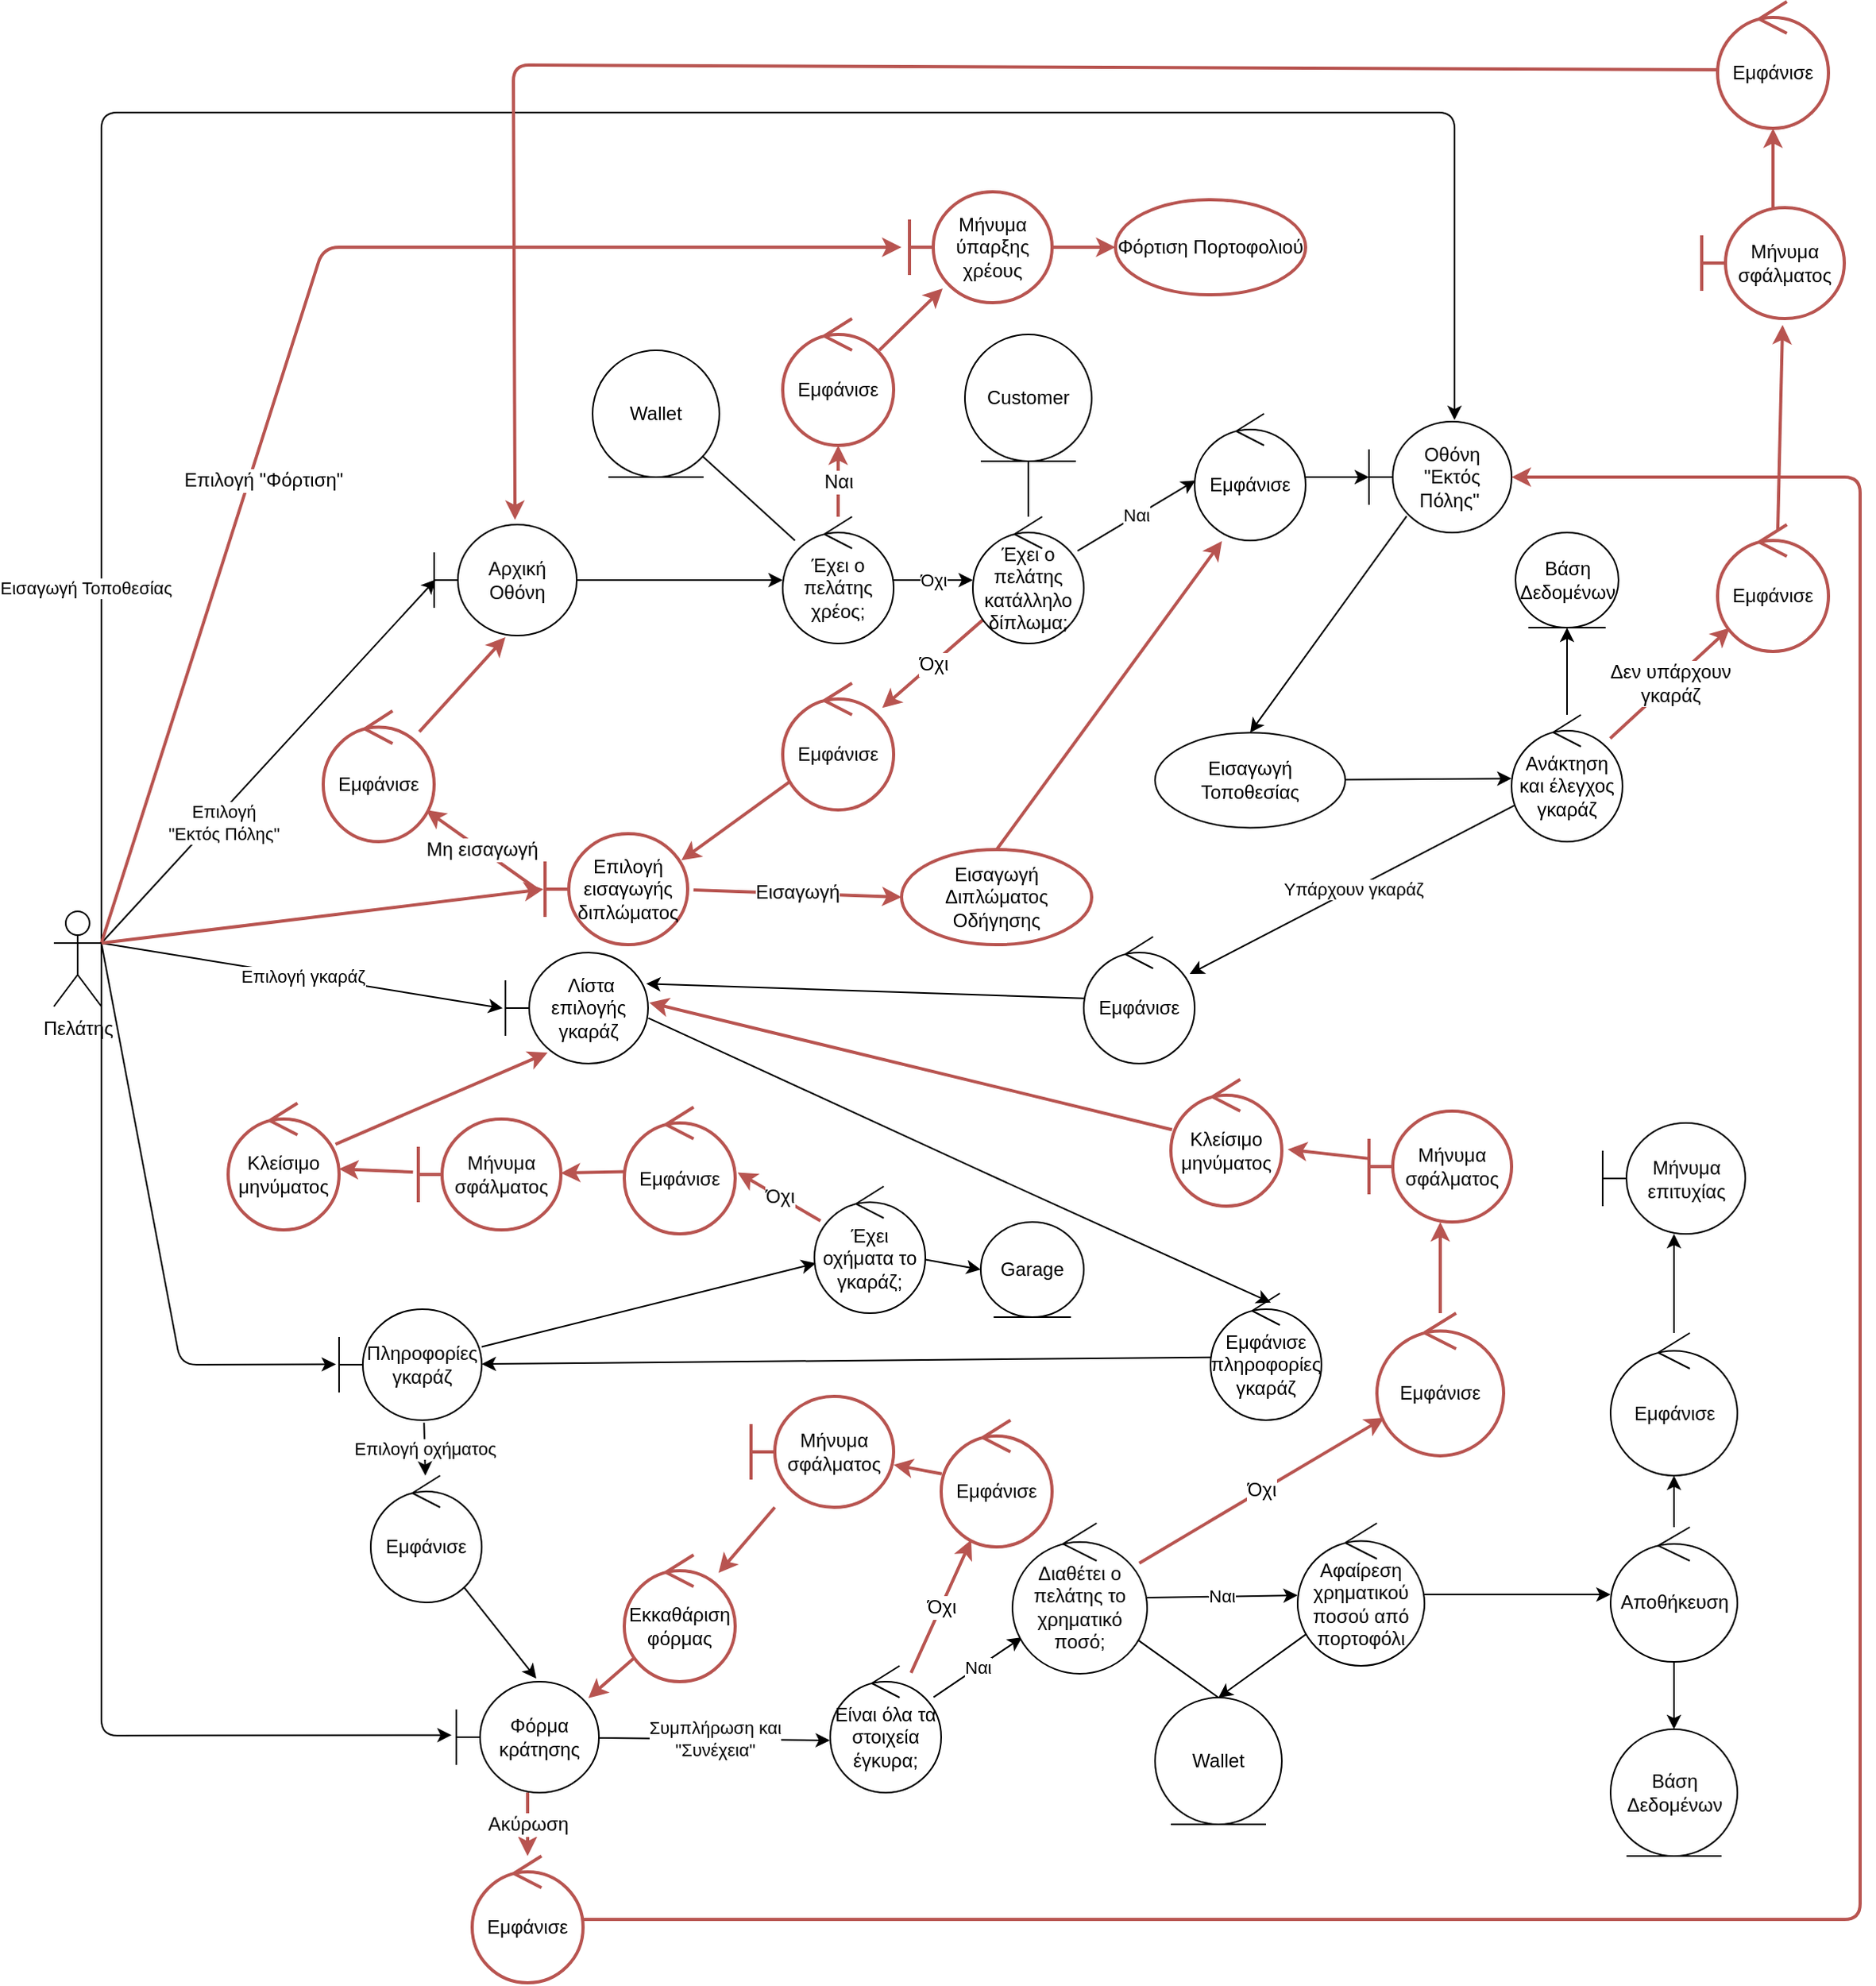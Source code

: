 <mxfile>
    <diagram id="-z3Yh579_QSOd7VFaLvF" name="Page-1">
        <mxGraphModel dx="1528" dy="571" grid="1" gridSize="10" guides="1" tooltips="1" connect="1" arrows="1" fold="1" page="1" pageScale="1" pageWidth="850" pageHeight="1100" math="0" shadow="0">
            <root>
                <mxCell id="0"/>
                <mxCell id="1" parent="0"/>
                <mxCell id="128" value="Επιλογή&lt;br&gt;&quot;Εκτός Πόλης&quot;" style="edgeStyle=none;html=1;exitX=1;exitY=0.333;exitDx=0;exitDy=0;exitPerimeter=0;entryX=0.011;entryY=0.494;entryDx=0;entryDy=0;entryPerimeter=0;" parent="1" source="2" target="126" edge="1">
                    <mxGeometry x="-0.307" y="-5" relative="1" as="geometry">
                        <Array as="points"/>
                        <mxPoint as="offset"/>
                    </mxGeometry>
                </mxCell>
                <mxCell id="148" value="Επιλογή γκαράζ" style="edgeStyle=none;html=1;exitX=1;exitY=0.333;exitDx=0;exitDy=0;exitPerimeter=0;entryX=-0.019;entryY=0.502;entryDx=0;entryDy=0;entryPerimeter=0;" parent="1" source="2" target="146" edge="1">
                    <mxGeometry relative="1" as="geometry">
                        <Array as="points"/>
                    </mxGeometry>
                </mxCell>
                <mxCell id="160" value="" style="edgeStyle=none;html=1;exitX=1;exitY=0.333;exitDx=0;exitDy=0;exitPerimeter=0;entryX=-0.022;entryY=0.497;entryDx=0;entryDy=0;entryPerimeter=0;" parent="1" source="2" target="231" edge="1">
                    <mxGeometry relative="1" as="geometry">
                        <mxPoint x="240.18" y="932.87" as="targetPoint"/>
                        <Array as="points">
                            <mxPoint x="60" y="930"/>
                        </Array>
                    </mxGeometry>
                </mxCell>
                <mxCell id="165" value="" style="edgeStyle=none;html=1;exitX=1;exitY=0.333;exitDx=0;exitDy=0;exitPerimeter=0;entryX=-0.033;entryY=0.482;entryDx=0;entryDy=0;entryPerimeter=0;" parent="1" source="2" target="163" edge="1">
                    <mxGeometry relative="1" as="geometry">
                        <Array as="points">
                            <mxPoint x="10" y="1164"/>
                        </Array>
                    </mxGeometry>
                </mxCell>
                <mxCell id="198" style="edgeStyle=none;html=1;exitX=1;exitY=0.333;exitDx=0;exitDy=0;exitPerimeter=0;entryX=-0.011;entryY=0.5;entryDx=0;entryDy=0;entryPerimeter=0;fontSize=12;fillColor=default;strokeColor=#b85450;strokeWidth=2;" parent="1" source="2" target="196" edge="1">
                    <mxGeometry relative="1" as="geometry">
                        <Array as="points"/>
                    </mxGeometry>
                </mxCell>
                <mxCell id="228" value="Εισαγωγή Τοποθεσίας" style="edgeStyle=none;html=1;entryX=0.6;entryY=-0.014;entryDx=0;entryDy=0;entryPerimeter=0;exitX=1;exitY=0.333;exitDx=0;exitDy=0;exitPerimeter=0;" parent="1" source="2" target="224" edge="1">
                    <mxGeometry x="-0.715" y="10" relative="1" as="geometry">
                        <Array as="points">
                            <mxPoint x="10" y="140"/>
                            <mxPoint x="864" y="140"/>
                        </Array>
                        <mxPoint as="offset"/>
                    </mxGeometry>
                </mxCell>
                <mxCell id="268" value="Επιλογή &quot;Φόρτιση&quot;" style="edgeStyle=none;html=1;exitX=1;exitY=0.333;exitDx=0;exitDy=0;exitPerimeter=0;entryX=-0.056;entryY=0.5;entryDx=0;entryDy=0;entryPerimeter=0;fontSize=12;strokeColor=#b85450;fillColor=default;strokeWidth=2;" parent="1" source="2" target="187" edge="1">
                    <mxGeometry x="-0.251" y="-8" relative="1" as="geometry">
                        <Array as="points">
                            <mxPoint x="150" y="225"/>
                        </Array>
                        <mxPoint as="offset"/>
                    </mxGeometry>
                </mxCell>
                <mxCell id="2" value="Πελάτης" style="shape=umlActor;verticalLabelPosition=bottom;verticalAlign=top;html=1;" parent="1" vertex="1">
                    <mxGeometry x="-20" y="644" width="30" height="60" as="geometry"/>
                </mxCell>
                <mxCell id="131" value="" style="edgeStyle=none;html=1;" parent="1" source="126" target="129" edge="1">
                    <mxGeometry relative="1" as="geometry"/>
                </mxCell>
                <mxCell id="126" value="Αρχική Οθόνη" style="shape=umlBoundary;whiteSpace=wrap;html=1;" parent="1" vertex="1">
                    <mxGeometry x="220" y="400" width="90" height="70" as="geometry"/>
                </mxCell>
                <mxCell id="133" value="Όχι" style="edgeStyle=none;html=1;" parent="1" source="129" target="132" edge="1">
                    <mxGeometry relative="1" as="geometry"/>
                </mxCell>
                <mxCell id="135" value="" style="edgeStyle=none;html=1;endArrow=none;endFill=0;" parent="1" source="129" target="134" edge="1">
                    <mxGeometry relative="1" as="geometry"/>
                </mxCell>
                <mxCell id="186" value="Ναι" style="edgeStyle=none;html=1;fontSize=12;fillColor=default;strokeColor=#b85450;strokeWidth=2;" parent="1" source="129" target="185" edge="1">
                    <mxGeometry relative="1" as="geometry"/>
                </mxCell>
                <mxCell id="129" value="Έχει ο πελάτης χρέος;" style="ellipse;shape=umlControl;whiteSpace=wrap;html=1;" parent="1" vertex="1">
                    <mxGeometry x="440" y="395" width="70" height="80" as="geometry"/>
                </mxCell>
                <mxCell id="137" value="" style="edgeStyle=none;html=1;endArrow=none;endFill=0;" parent="1" source="132" target="136" edge="1">
                    <mxGeometry relative="1" as="geometry"/>
                </mxCell>
                <mxCell id="139" value="Ναι" style="edgeStyle=none;html=1;entryX=0.008;entryY=0.526;entryDx=0;entryDy=0;entryPerimeter=0;" parent="1" source="132" target="225" edge="1">
                    <mxGeometry relative="1" as="geometry"/>
                </mxCell>
                <mxCell id="195" value="Όχι" style="edgeStyle=none;html=1;fontSize=12;fillColor=default;strokeColor=#b85450;strokeWidth=2;" parent="1" source="132" target="194" edge="1">
                    <mxGeometry relative="1" as="geometry"/>
                </mxCell>
                <mxCell id="132" value="Έχει ο πελάτης κατάλληλο δίπλωμα;" style="ellipse;shape=umlControl;whiteSpace=wrap;html=1;" parent="1" vertex="1">
                    <mxGeometry x="560" y="395" width="70" height="80" as="geometry"/>
                </mxCell>
                <mxCell id="134" value="Wallet" style="ellipse;shape=umlEntity;whiteSpace=wrap;html=1;" parent="1" vertex="1">
                    <mxGeometry x="320" y="290" width="80" height="80" as="geometry"/>
                </mxCell>
                <mxCell id="136" value="Customer" style="ellipse;shape=umlEntity;whiteSpace=wrap;html=1;" parent="1" vertex="1">
                    <mxGeometry x="555" y="280" width="80" height="80" as="geometry"/>
                </mxCell>
                <mxCell id="143" value="" style="edgeStyle=none;html=1;" parent="1" source="138" target="140" edge="1">
                    <mxGeometry relative="1" as="geometry"/>
                </mxCell>
                <mxCell id="138" value="Εισαγωγή Τοποθεσίας" style="ellipse;whiteSpace=wrap;html=1;" parent="1" vertex="1">
                    <mxGeometry x="675" y="531.25" width="120" height="60" as="geometry"/>
                </mxCell>
                <mxCell id="142" value="" style="edgeStyle=none;html=1;" parent="1" source="140" target="141" edge="1">
                    <mxGeometry relative="1" as="geometry"/>
                </mxCell>
                <mxCell id="145" value="Υπάρχουν γκαράζ" style="edgeStyle=none;html=1;" parent="1" source="140" target="144" edge="1">
                    <mxGeometry relative="1" as="geometry"/>
                </mxCell>
                <mxCell id="210" value="Δεν υπάρχουν&lt;br&gt;γκαράζ" style="edgeStyle=none;html=1;fontSize=12;fillColor=default;strokeColor=#b85450;strokeWidth=2;" parent="1" source="140" target="209" edge="1">
                    <mxGeometry relative="1" as="geometry"/>
                </mxCell>
                <mxCell id="140" value="Ανάκτηση και έλεγχος γκαράζ" style="ellipse;shape=umlControl;whiteSpace=wrap;html=1;" parent="1" vertex="1">
                    <mxGeometry x="900" y="520" width="70" height="80" as="geometry"/>
                </mxCell>
                <mxCell id="141" value="Βάση Δεδομένων" style="ellipse;shape=umlEntity;whiteSpace=wrap;html=1;" parent="1" vertex="1">
                    <mxGeometry x="902.5" y="405" width="65" height="60" as="geometry"/>
                </mxCell>
                <mxCell id="147" style="edgeStyle=none;html=1;entryX=0.987;entryY=0.281;entryDx=0;entryDy=0;entryPerimeter=0;" parent="1" source="144" target="146" edge="1">
                    <mxGeometry relative="1" as="geometry">
                        <Array as="points"/>
                    </mxGeometry>
                </mxCell>
                <mxCell id="144" value="Εμφάνισε" style="ellipse;shape=umlControl;whiteSpace=wrap;html=1;" parent="1" vertex="1">
                    <mxGeometry x="630" y="660" width="70" height="80" as="geometry"/>
                </mxCell>
                <mxCell id="150" style="edgeStyle=none;html=1;exitX=1.002;exitY=0.59;exitDx=0;exitDy=0;exitPerimeter=0;entryX=0.544;entryY=0.073;entryDx=0;entryDy=0;entryPerimeter=0;" parent="1" source="146" target="149" edge="1">
                    <mxGeometry relative="1" as="geometry">
                        <Array as="points">
                            <mxPoint x="570" y="810"/>
                        </Array>
                    </mxGeometry>
                </mxCell>
                <mxCell id="146" value="&amp;nbsp;Λίστα επιλογής γκαράζ" style="shape=umlBoundary;whiteSpace=wrap;html=1;" parent="1" vertex="1">
                    <mxGeometry x="265" y="670" width="90" height="70" as="geometry"/>
                </mxCell>
                <mxCell id="273" style="edgeStyle=none;html=1;" parent="1" source="149" target="231" edge="1">
                    <mxGeometry relative="1" as="geometry"/>
                </mxCell>
                <mxCell id="149" value="Εμφάνισε πληροφορίες&lt;br&gt;γκαράζ" style="ellipse;shape=umlControl;whiteSpace=wrap;html=1;" parent="1" vertex="1">
                    <mxGeometry x="710" y="885" width="70" height="80" as="geometry"/>
                </mxCell>
                <mxCell id="237" value="Όχι" style="edgeStyle=none;html=1;entryX=1.022;entryY=0.515;entryDx=0;entryDy=0;entryPerimeter=0;fontSize=12;fillColor=default;strokeColor=#b85450;strokeWidth=2;" parent="1" source="153" target="236" edge="1">
                    <mxGeometry relative="1" as="geometry"/>
                </mxCell>
                <mxCell id="274" style="edgeStyle=none;html=1;entryX=0;entryY=0.5;entryDx=0;entryDy=0;" parent="1" source="153" target="151" edge="1">
                    <mxGeometry relative="1" as="geometry"/>
                </mxCell>
                <mxCell id="153" value="Έχει οχήματα το γκαράζ;" style="ellipse;shape=umlControl;whiteSpace=wrap;html=1;" parent="1" vertex="1">
                    <mxGeometry x="460" y="817.5" width="70" height="80" as="geometry"/>
                </mxCell>
                <mxCell id="162" value="Επιλογή οχήματος" style="edgeStyle=none;html=1;exitX=0.596;exitY=1.023;exitDx=0;exitDy=0;exitPerimeter=0;" parent="1" source="231" target="161" edge="1">
                    <mxGeometry relative="1" as="geometry">
                        <mxPoint x="290" y="960" as="sourcePoint"/>
                    </mxGeometry>
                </mxCell>
                <mxCell id="164" style="edgeStyle=none;html=1;entryX=0.561;entryY=-0.028;entryDx=0;entryDy=0;entryPerimeter=0;" parent="1" source="161" target="163" edge="1">
                    <mxGeometry relative="1" as="geometry"/>
                </mxCell>
                <mxCell id="161" value="Εμφάνισε" style="ellipse;shape=umlControl;whiteSpace=wrap;html=1;" parent="1" vertex="1">
                    <mxGeometry x="180" y="1000" width="70" height="80" as="geometry"/>
                </mxCell>
                <mxCell id="167" value="Συμπλήρωση και&lt;br&gt;&quot;Συνέχεια&quot;" style="edgeStyle=none;html=1;entryX=-0.003;entryY=0.588;entryDx=0;entryDy=0;entryPerimeter=0;" parent="1" source="163" target="166" edge="1">
                    <mxGeometry relative="1" as="geometry"/>
                </mxCell>
                <mxCell id="247" value="Ακύρωση" style="edgeStyle=none;html=1;fontSize=12;fillColor=default;strokeColor=#b85450;strokeWidth=2;" parent="1" source="163" target="246" edge="1">
                    <mxGeometry relative="1" as="geometry"/>
                </mxCell>
                <mxCell id="163" value="Φόρμα κράτησης" style="shape=umlBoundary;whiteSpace=wrap;html=1;" parent="1" vertex="1">
                    <mxGeometry x="234" y="1130" width="90" height="70" as="geometry"/>
                </mxCell>
                <mxCell id="169" value="Ναι" style="edgeStyle=none;html=1;" parent="1" source="166" target="168" edge="1">
                    <mxGeometry relative="1" as="geometry"/>
                </mxCell>
                <mxCell id="251" value="Όχι" style="edgeStyle=none;html=1;fontSize=12;fillColor=default;strokeColor=#b85450;strokeWidth=2;" parent="1" source="166" target="250" edge="1">
                    <mxGeometry relative="1" as="geometry"/>
                </mxCell>
                <mxCell id="166" value="Είναι όλα τα στοιχεία έγκυρα;" style="ellipse;shape=umlControl;whiteSpace=wrap;html=1;" parent="1" vertex="1">
                    <mxGeometry x="470" y="1120" width="70" height="80" as="geometry"/>
                </mxCell>
                <mxCell id="173" value="" style="edgeStyle=none;html=1;entryX=0.5;entryY=0;entryDx=0;entryDy=0;endArrow=none;endFill=0;" parent="1" source="168" target="172" edge="1">
                    <mxGeometry relative="1" as="geometry"/>
                </mxCell>
                <mxCell id="175" value="Ναι" style="edgeStyle=none;html=1;" parent="1" source="168" target="174" edge="1">
                    <mxGeometry relative="1" as="geometry"/>
                </mxCell>
                <mxCell id="261" value="Όχι" style="edgeStyle=none;html=1;fontSize=12;fillColor=default;strokeColor=#b85450;strokeWidth=2;" parent="1" source="168" target="260" edge="1">
                    <mxGeometry relative="1" as="geometry"/>
                </mxCell>
                <mxCell id="168" value="Διαθέτει ο πελάτης το χρηματικό ποσό;" style="ellipse;shape=umlControl;whiteSpace=wrap;html=1;" parent="1" vertex="1">
                    <mxGeometry x="585" y="1030" width="85" height="95" as="geometry"/>
                </mxCell>
                <mxCell id="172" value="Wallet" style="ellipse;shape=umlEntity;whiteSpace=wrap;html=1;" parent="1" vertex="1">
                    <mxGeometry x="675" y="1140" width="80" height="80" as="geometry"/>
                </mxCell>
                <mxCell id="199" style="edgeStyle=none;html=1;entryX=0.5;entryY=0;entryDx=0;entryDy=0;" parent="1" source="174" target="172" edge="1">
                    <mxGeometry relative="1" as="geometry"/>
                </mxCell>
                <mxCell id="282" style="edgeStyle=none;html=1;" parent="1" source="174" target="179" edge="1">
                    <mxGeometry relative="1" as="geometry"/>
                </mxCell>
                <mxCell id="174" value="Αφαίρεση χρηματικού ποσού από πορτοφόλι" style="ellipse;shape=umlControl;whiteSpace=wrap;html=1;" parent="1" vertex="1">
                    <mxGeometry x="765" y="1030" width="80" height="90" as="geometry"/>
                </mxCell>
                <mxCell id="184" style="edgeStyle=none;html=1;entryX=0.5;entryY=0;entryDx=0;entryDy=0;" parent="1" source="179" target="183" edge="1">
                    <mxGeometry relative="1" as="geometry"/>
                </mxCell>
                <mxCell id="284" value="" style="edgeStyle=none;html=1;" parent="1" source="179" target="255" edge="1">
                    <mxGeometry relative="1" as="geometry"/>
                </mxCell>
                <mxCell id="179" value="Αποθήκευση" style="ellipse;shape=umlControl;whiteSpace=wrap;html=1;" parent="1" vertex="1">
                    <mxGeometry x="962.5" y="1032.5" width="80" height="85" as="geometry"/>
                </mxCell>
                <mxCell id="183" value="Βάση Δεδομένων" style="ellipse;shape=umlEntity;whiteSpace=wrap;html=1;" parent="1" vertex="1">
                    <mxGeometry x="962.5" y="1160" width="80" height="80" as="geometry"/>
                </mxCell>
                <mxCell id="190" style="edgeStyle=none;html=1;entryX=0.233;entryY=0.871;entryDx=0;entryDy=0;entryPerimeter=0;fontSize=12;fillColor=default;strokeColor=#b85450;strokeWidth=2;exitX=0.871;exitY=0.25;exitDx=0;exitDy=0;exitPerimeter=0;" parent="1" source="185" target="187" edge="1">
                    <mxGeometry relative="1" as="geometry">
                        <Array as="points"/>
                    </mxGeometry>
                </mxCell>
                <mxCell id="185" value="Εμφάνισε" style="ellipse;shape=umlControl;whiteSpace=wrap;html=1;fillColor=default;strokeColor=#b85450;strokeWidth=2;" parent="1" vertex="1">
                    <mxGeometry x="440" y="270" width="70" height="80" as="geometry"/>
                </mxCell>
                <mxCell id="191" style="edgeStyle=none;html=1;entryX=0;entryY=0.5;entryDx=0;entryDy=0;fontSize=12;fillColor=default;strokeColor=#b85450;strokeWidth=2;" parent="1" source="187" target="267" edge="1">
                    <mxGeometry relative="1" as="geometry">
                        <mxPoint x="648.686" y="225.84" as="targetPoint"/>
                    </mxGeometry>
                </mxCell>
                <mxCell id="187" value="Μήνυμα ύπαρξης χρέους" style="shape=umlBoundary;whiteSpace=wrap;html=1;fillColor=none;strokeColor=#b85450;strokeWidth=2;" parent="1" vertex="1">
                    <mxGeometry x="520" y="190" width="90" height="70" as="geometry"/>
                </mxCell>
                <mxCell id="197" style="edgeStyle=none;html=1;entryX=0.956;entryY=0.239;entryDx=0;entryDy=0;entryPerimeter=0;fontSize=12;fillColor=default;strokeColor=#b85450;strokeWidth=2;" parent="1" source="194" target="196" edge="1">
                    <mxGeometry relative="1" as="geometry">
                        <Array as="points"/>
                    </mxGeometry>
                </mxCell>
                <mxCell id="194" value="Εμφάνισε" style="ellipse;shape=umlControl;whiteSpace=wrap;html=1;strokeColor=#b85450;strokeWidth=2;" parent="1" vertex="1">
                    <mxGeometry x="440" y="500" width="70" height="80" as="geometry"/>
                </mxCell>
                <mxCell id="201" value="Μη εισαγωγή" style="edgeStyle=none;html=1;fontSize=12;fillColor=default;strokeColor=#b85450;strokeWidth=2;exitX=-0.056;exitY=0.5;exitDx=0;exitDy=0;exitPerimeter=0;" parent="1" source="196" target="200" edge="1">
                    <mxGeometry x="0.004" relative="1" as="geometry">
                        <mxPoint as="offset"/>
                    </mxGeometry>
                </mxCell>
                <mxCell id="206" value="Εισαγωγή" style="edgeStyle=none;html=1;fontSize=12;fillColor=default;strokeColor=#b85450;strokeWidth=2;entryX=0;entryY=0.5;entryDx=0;entryDy=0;exitX=1.041;exitY=0.508;exitDx=0;exitDy=0;exitPerimeter=0;" parent="1" source="196" target="205" edge="1">
                    <mxGeometry x="0.013" y="1" relative="1" as="geometry">
                        <Array as="points"/>
                        <mxPoint x="-1" as="offset"/>
                    </mxGeometry>
                </mxCell>
                <mxCell id="196" value="Επιλογή εισαγωγής διπλώματος" style="shape=umlBoundary;whiteSpace=wrap;html=1;strokeColor=#b85450;strokeWidth=2;" parent="1" vertex="1">
                    <mxGeometry x="290" y="595" width="90" height="70" as="geometry"/>
                </mxCell>
                <mxCell id="203" style="edgeStyle=none;html=1;entryX=0.5;entryY=1.014;entryDx=0;entryDy=0;entryPerimeter=0;fontSize=12;fillColor=default;strokeColor=#b85450;strokeWidth=2;" parent="1" source="200" target="126" edge="1">
                    <mxGeometry relative="1" as="geometry"/>
                </mxCell>
                <mxCell id="200" value="Εμφάνισε" style="ellipse;shape=umlControl;whiteSpace=wrap;html=1;fillColor=default;strokeColor=#b85450;strokeWidth=2;" parent="1" vertex="1">
                    <mxGeometry x="150" y="517.5" width="70" height="82.5" as="geometry"/>
                </mxCell>
                <mxCell id="207" style="edgeStyle=none;html=1;entryX=0.246;entryY=1.004;entryDx=0;entryDy=0;fontSize=12;fillColor=default;strokeColor=#b85450;strokeWidth=2;exitX=0.5;exitY=0;exitDx=0;exitDy=0;entryPerimeter=0;" parent="1" source="205" target="225" edge="1">
                    <mxGeometry relative="1" as="geometry">
                        <Array as="points"/>
                    </mxGeometry>
                </mxCell>
                <mxCell id="205" value="Εισαγωγή Διπλώματος Οδήγησης" style="ellipse;whiteSpace=wrap;html=1;strokeColor=#b85450;strokeWidth=2;" parent="1" vertex="1">
                    <mxGeometry x="515" y="605" width="120" height="60" as="geometry"/>
                </mxCell>
                <mxCell id="211" style="edgeStyle=none;html=1;exitX=0.014;exitY=0.538;exitDx=0;exitDy=0;exitPerimeter=0;fontSize=12;fillColor=default;strokeColor=#b85450;strokeWidth=2;entryX=0.567;entryY=-0.043;entryDx=0;entryDy=0;entryPerimeter=0;" parent="1" source="213" target="126" edge="1">
                    <mxGeometry relative="1" as="geometry">
                        <Array as="points">
                            <mxPoint x="270" y="110"/>
                        </Array>
                        <mxPoint x="270" y="390" as="targetPoint"/>
                    </mxGeometry>
                </mxCell>
                <mxCell id="214" value="" style="edgeStyle=none;html=1;fontSize=12;fillColor=default;strokeColor=#b85450;strokeWidth=2;entryX=0.567;entryY=1.057;entryDx=0;entryDy=0;entryPerimeter=0;exitX=0.543;exitY=0.038;exitDx=0;exitDy=0;exitPerimeter=0;" parent="1" source="209" target="212" edge="1">
                    <mxGeometry relative="1" as="geometry"/>
                </mxCell>
                <mxCell id="209" value="Εμφάνισε" style="ellipse;shape=umlControl;whiteSpace=wrap;html=1;strokeColor=#b85450;strokeWidth=2;" parent="1" vertex="1">
                    <mxGeometry x="1030" y="400" width="70" height="80" as="geometry"/>
                </mxCell>
                <mxCell id="215" value="" style="edgeStyle=none;html=1;fontSize=12;fillColor=default;strokeColor=#b85450;strokeWidth=2;" parent="1" source="212" target="213" edge="1">
                    <mxGeometry relative="1" as="geometry"/>
                </mxCell>
                <mxCell id="212" value="Μήνυμα σφάλματος" style="shape=umlBoundary;whiteSpace=wrap;html=1;fillColor=none;strokeColor=#b85450;strokeWidth=2;" parent="1" vertex="1">
                    <mxGeometry x="1020" y="200" width="90" height="70" as="geometry"/>
                </mxCell>
                <mxCell id="213" value="Εμφάνισε" style="ellipse;shape=umlControl;whiteSpace=wrap;html=1;strokeColor=#b85450;strokeWidth=2;" parent="1" vertex="1">
                    <mxGeometry x="1030" y="70" width="70" height="80" as="geometry"/>
                </mxCell>
                <mxCell id="227" style="edgeStyle=none;html=1;entryX=0.5;entryY=0;entryDx=0;entryDy=0;exitX=0.264;exitY=0.853;exitDx=0;exitDy=0;exitPerimeter=0;" parent="1" source="224" target="138" edge="1">
                    <mxGeometry relative="1" as="geometry"/>
                </mxCell>
                <mxCell id="224" value="Οθόνη &quot;Εκτός Πόλης&quot;&amp;nbsp;" style="shape=umlBoundary;whiteSpace=wrap;html=1;fillColor=default;strokeColor=default;strokeWidth=1;fontColor=default;" parent="1" vertex="1">
                    <mxGeometry x="810" y="335" width="90" height="70" as="geometry"/>
                </mxCell>
                <mxCell id="226" value="" style="edgeStyle=none;html=1;" parent="1" source="225" target="224" edge="1">
                    <mxGeometry relative="1" as="geometry"/>
                </mxCell>
                <mxCell id="225" value="Εμφάνισε" style="ellipse;shape=umlControl;whiteSpace=wrap;html=1;" parent="1" vertex="1">
                    <mxGeometry x="700" y="330" width="70" height="80" as="geometry"/>
                </mxCell>
                <mxCell id="269" value="" style="edgeStyle=none;html=1;" parent="1" source="231" target="153" edge="1">
                    <mxGeometry relative="1" as="geometry"/>
                </mxCell>
                <mxCell id="231" value="Πληροφορίες γκαράζ" style="shape=umlBoundary;whiteSpace=wrap;html=1;" parent="1" vertex="1">
                    <mxGeometry x="160" y="895" width="90" height="70" as="geometry"/>
                </mxCell>
                <mxCell id="239" value="" style="edgeStyle=none;html=1;fontSize=12;fillColor=default;strokeColor=#b85450;strokeWidth=2;" parent="1" source="236" target="238" edge="1">
                    <mxGeometry relative="1" as="geometry"/>
                </mxCell>
                <mxCell id="236" value="Εμφάνισε" style="ellipse;shape=umlControl;whiteSpace=wrap;html=1;strokeColor=#b85450;strokeWidth=2;" parent="1" vertex="1">
                    <mxGeometry x="340" y="767.5" width="70" height="80" as="geometry"/>
                </mxCell>
                <mxCell id="243" style="edgeStyle=none;html=1;fontSize=12;fillColor=default;strokeColor=#b85450;strokeWidth=2;exitX=-0.037;exitY=0.479;exitDx=0;exitDy=0;exitPerimeter=0;" parent="1" source="238" target="275" edge="1">
                    <mxGeometry relative="1" as="geometry"/>
                </mxCell>
                <mxCell id="238" value="Μήνυμα σφάλματος" style="shape=umlBoundary;whiteSpace=wrap;html=1;strokeColor=#b85450;strokeWidth=2;" parent="1" vertex="1">
                    <mxGeometry x="210" y="775" width="90" height="70" as="geometry"/>
                </mxCell>
                <mxCell id="248" style="edgeStyle=none;html=1;fontSize=12;fillColor=default;strokeColor=#b85450;strokeWidth=2;" parent="1" source="246" edge="1">
                    <mxGeometry relative="1" as="geometry">
                        <Array as="points">
                            <mxPoint x="1120" y="1280"/>
                            <mxPoint x="1120" y="830"/>
                            <mxPoint x="1120" y="370"/>
                        </Array>
                        <mxPoint x="900" y="370" as="targetPoint"/>
                    </mxGeometry>
                </mxCell>
                <mxCell id="246" value="Εμφάνισε" style="ellipse;shape=umlControl;whiteSpace=wrap;html=1;strokeColor=#b85450;strokeWidth=2;" parent="1" vertex="1">
                    <mxGeometry x="244" y="1240" width="70" height="80" as="geometry"/>
                </mxCell>
                <mxCell id="253" value="" style="edgeStyle=none;html=1;fontSize=12;fillColor=default;strokeColor=#b85450;strokeWidth=2;" parent="1" source="250" target="252" edge="1">
                    <mxGeometry relative="1" as="geometry"/>
                </mxCell>
                <mxCell id="250" value="Εμφάνισε" style="ellipse;shape=umlControl;whiteSpace=wrap;html=1;strokeColor=#b85450;strokeWidth=2;" parent="1" vertex="1">
                    <mxGeometry x="540" y="965" width="70" height="80" as="geometry"/>
                </mxCell>
                <mxCell id="254" value="" style="edgeStyle=none;html=1;fontSize=12;fillColor=default;strokeColor=#b85450;strokeWidth=2;" parent="1" source="252" target="280" edge="1">
                    <mxGeometry relative="1" as="geometry"/>
                </mxCell>
                <mxCell id="252" value="Μήνυμα σφάλματος" style="shape=umlBoundary;whiteSpace=wrap;html=1;strokeColor=#b85450;strokeWidth=2;" parent="1" vertex="1">
                    <mxGeometry x="420" y="950" width="90" height="70" as="geometry"/>
                </mxCell>
                <mxCell id="258" value="" style="edgeStyle=none;html=1;" parent="1" source="255" target="256" edge="1">
                    <mxGeometry relative="1" as="geometry"/>
                </mxCell>
                <mxCell id="255" value="Εμφάνισε" style="ellipse;shape=umlControl;whiteSpace=wrap;html=1;" parent="1" vertex="1">
                    <mxGeometry x="962.5" y="910" width="80" height="90" as="geometry"/>
                </mxCell>
                <mxCell id="256" value="Μήνυμα επιτυχίας" style="shape=umlBoundary;whiteSpace=wrap;html=1;" parent="1" vertex="1">
                    <mxGeometry x="957.5" y="777.5" width="90" height="70" as="geometry"/>
                </mxCell>
                <mxCell id="264" style="edgeStyle=none;html=1;fontSize=12;fillColor=default;strokeColor=#b85450;strokeWidth=2;" parent="1" source="260" target="263" edge="1">
                    <mxGeometry relative="1" as="geometry"/>
                </mxCell>
                <mxCell id="260" value="Εμφάνισε" style="ellipse;shape=umlControl;whiteSpace=wrap;html=1;strokeColor=#b85450;strokeWidth=2;" parent="1" vertex="1">
                    <mxGeometry x="815" y="897.5" width="80" height="90" as="geometry"/>
                </mxCell>
                <mxCell id="278" style="edgeStyle=none;html=1;entryX=1.053;entryY=0.552;entryDx=0;entryDy=0;entryPerimeter=0;fontSize=12;strokeColor=#b85450;fillColor=default;strokeWidth=2;" parent="1" source="263" target="277" edge="1">
                    <mxGeometry relative="1" as="geometry"/>
                </mxCell>
                <mxCell id="263" value="Μήνυμα σφάλματος" style="shape=umlBoundary;whiteSpace=wrap;html=1;strokeColor=#b85450;strokeWidth=2;" parent="1" vertex="1">
                    <mxGeometry x="810" y="770" width="90" height="70" as="geometry"/>
                </mxCell>
                <mxCell id="267" value="Φόρτιση Πορτοφολιού" style="ellipse;whiteSpace=wrap;html=1;fillColor=none;strokeColor=#b85450;strokeWidth=2;" parent="1" vertex="1">
                    <mxGeometry x="650" y="195" width="120" height="60" as="geometry"/>
                </mxCell>
                <mxCell id="151" value="Garage" style="ellipse;shape=umlEntity;whiteSpace=wrap;html=1;" parent="1" vertex="1">
                    <mxGeometry x="565" y="840" width="65" height="60" as="geometry"/>
                </mxCell>
                <mxCell id="276" style="edgeStyle=none;html=1;entryX=0.296;entryY=0.902;entryDx=0;entryDy=0;entryPerimeter=0;fontSize=12;strokeColor=#b85450;fillColor=default;strokeWidth=2;" parent="1" source="275" target="146" edge="1">
                    <mxGeometry relative="1" as="geometry"/>
                </mxCell>
                <mxCell id="275" value="Κλείσιμο μηνύματος" style="ellipse;shape=umlControl;whiteSpace=wrap;html=1;strokeColor=#b85450;strokeWidth=2;" parent="1" vertex="1">
                    <mxGeometry x="90" y="765" width="70" height="80" as="geometry"/>
                </mxCell>
                <mxCell id="279" style="edgeStyle=none;html=1;entryX=1.009;entryY=0.451;entryDx=0;entryDy=0;entryPerimeter=0;fontSize=12;strokeColor=#b85450;fillColor=default;strokeWidth=2;" parent="1" source="277" target="146" edge="1">
                    <mxGeometry relative="1" as="geometry"/>
                </mxCell>
                <mxCell id="277" value="Κλείσιμο μηνύματος" style="ellipse;shape=umlControl;whiteSpace=wrap;html=1;strokeColor=#b85450;strokeWidth=2;" parent="1" vertex="1">
                    <mxGeometry x="685" y="750" width="70" height="80" as="geometry"/>
                </mxCell>
                <mxCell id="281" style="edgeStyle=none;html=1;entryX=0.926;entryY=0.148;entryDx=0;entryDy=0;entryPerimeter=0;fontSize=12;strokeColor=#b85450;fillColor=default;strokeWidth=2;" parent="1" source="280" target="163" edge="1">
                    <mxGeometry relative="1" as="geometry"/>
                </mxCell>
                <mxCell id="280" value="Εκκαθάριση φόρμας" style="ellipse;shape=umlControl;whiteSpace=wrap;html=1;strokeColor=#b85450;strokeWidth=2;" parent="1" vertex="1">
                    <mxGeometry x="340" y="1050" width="70" height="80" as="geometry"/>
                </mxCell>
            </root>
        </mxGraphModel>
    </diagram>
</mxfile>